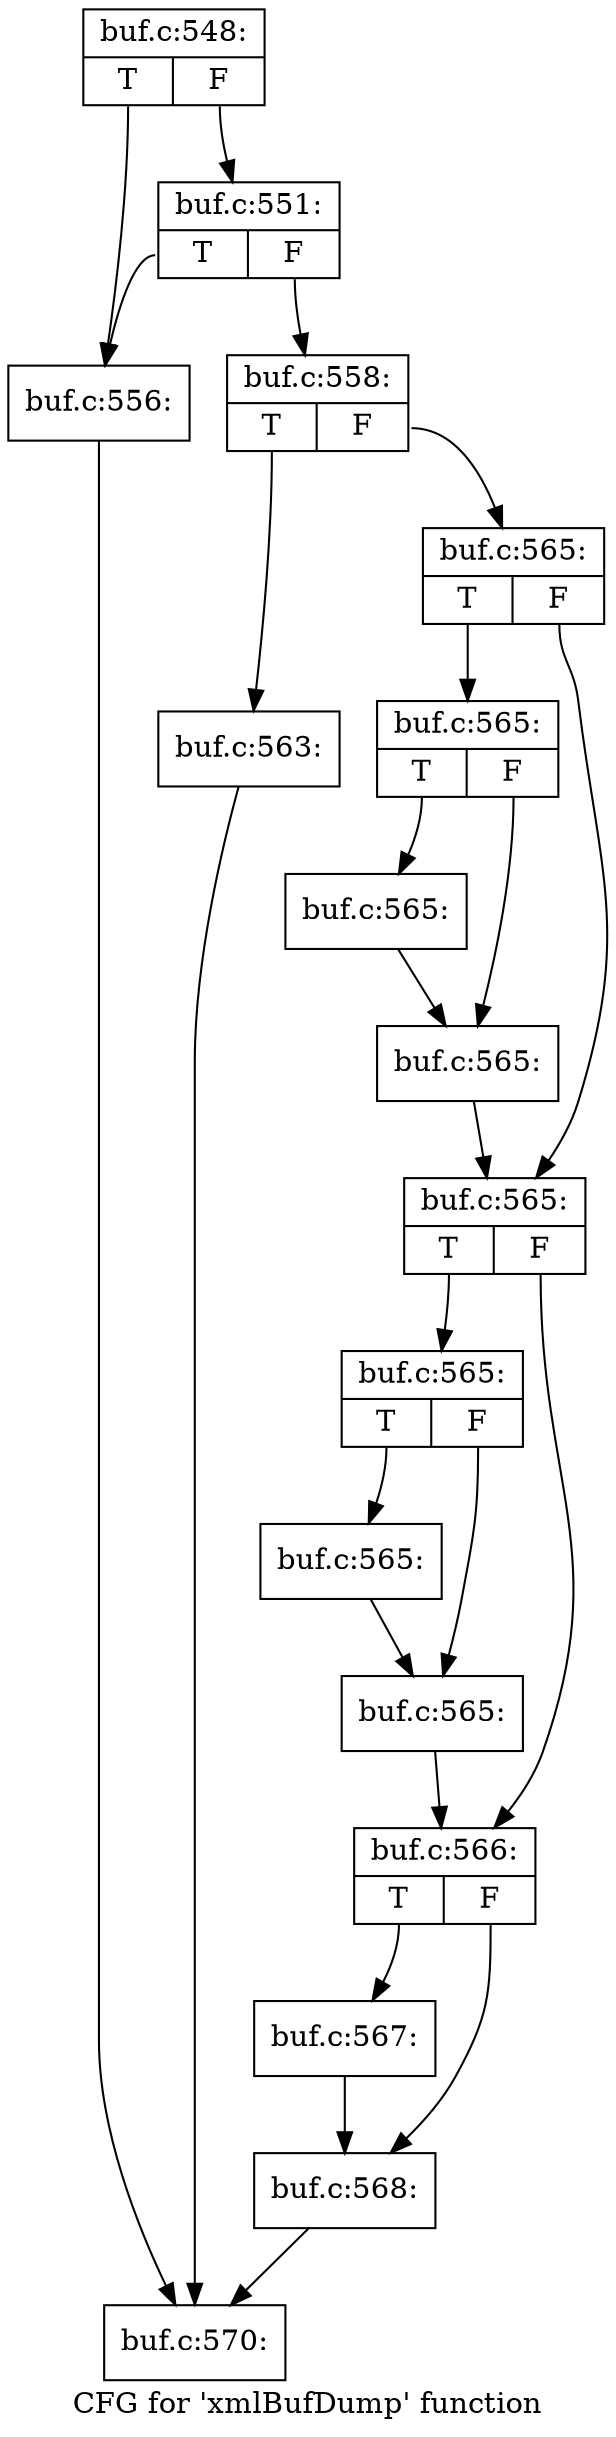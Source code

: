 digraph "CFG for 'xmlBufDump' function" {
	label="CFG for 'xmlBufDump' function";

	Node0x5598250 [shape=record,label="{buf.c:548:|{<s0>T|<s1>F}}"];
	Node0x5598250:s0 -> Node0x559d970;
	Node0x5598250:s1 -> Node0x559da10;
	Node0x559da10 [shape=record,label="{buf.c:551:|{<s0>T|<s1>F}}"];
	Node0x559da10:s0 -> Node0x559d970;
	Node0x559da10:s1 -> Node0x559d9c0;
	Node0x559d970 [shape=record,label="{buf.c:556:}"];
	Node0x559d970 -> Node0x5598950;
	Node0x559d9c0 [shape=record,label="{buf.c:558:|{<s0>T|<s1>F}}"];
	Node0x559d9c0:s0 -> Node0x559e300;
	Node0x559d9c0:s1 -> Node0x559e350;
	Node0x559e300 [shape=record,label="{buf.c:563:}"];
	Node0x559e300 -> Node0x5598950;
	Node0x559e350 [shape=record,label="{buf.c:565:|{<s0>T|<s1>F}}"];
	Node0x559e350:s0 -> Node0x559e9b0;
	Node0x559e350:s1 -> Node0x559ea00;
	Node0x559e9b0 [shape=record,label="{buf.c:565:|{<s0>T|<s1>F}}"];
	Node0x559e9b0:s0 -> Node0x559ef80;
	Node0x559e9b0:s1 -> Node0x559efd0;
	Node0x559ef80 [shape=record,label="{buf.c:565:}"];
	Node0x559ef80 -> Node0x559efd0;
	Node0x559efd0 [shape=record,label="{buf.c:565:}"];
	Node0x559efd0 -> Node0x559ea00;
	Node0x559ea00 [shape=record,label="{buf.c:565:|{<s0>T|<s1>F}}"];
	Node0x559ea00:s0 -> Node0x559f670;
	Node0x559ea00:s1 -> Node0x559f6c0;
	Node0x559f670 [shape=record,label="{buf.c:565:|{<s0>T|<s1>F}}"];
	Node0x559f670:s0 -> Node0x559fc40;
	Node0x559f670:s1 -> Node0x559fc90;
	Node0x559fc40 [shape=record,label="{buf.c:565:}"];
	Node0x559fc40 -> Node0x559fc90;
	Node0x559fc90 [shape=record,label="{buf.c:565:}"];
	Node0x559fc90 -> Node0x559f6c0;
	Node0x559f6c0 [shape=record,label="{buf.c:566:|{<s0>T|<s1>F}}"];
	Node0x559f6c0:s0 -> Node0x55a0390;
	Node0x559f6c0:s1 -> Node0x55a03e0;
	Node0x55a0390 [shape=record,label="{buf.c:567:}"];
	Node0x55a0390 -> Node0x55a03e0;
	Node0x55a03e0 [shape=record,label="{buf.c:568:}"];
	Node0x55a03e0 -> Node0x5598950;
	Node0x5598950 [shape=record,label="{buf.c:570:}"];
}
